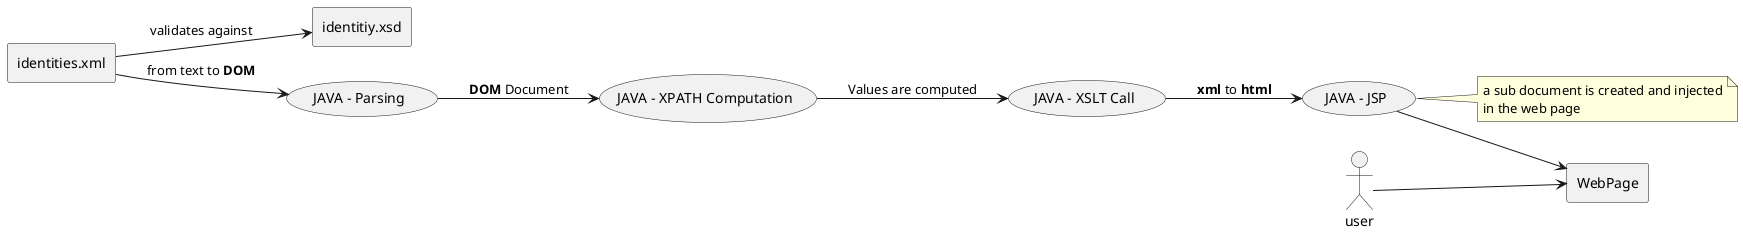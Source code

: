 @startuml

left to right direction

Rectangle identitiy.xsd as idschema{

}
Rectangle identities.xml as idlist{
}

idlist --> idschema : validates against
idlist --> (JAVA - Parsing) : from text to <b>DOM</b>
(JAVA - Parsing) --> (JAVA - XPATH Computation) : <b>DOM</b> Document
(JAVA - XPATH Computation) --> (JAVA - XSLT Call) : Values are computed
(JAVA - XSLT Call) --> (JAVA - JSP) : <b>xml</b> to <b>html</b>
note right {
    a sub document is created and injected
    in the web page
}

Rectangle WebPage{
}
(JAVA - JSP) --> WebPage

user --> WebPage

@enduml